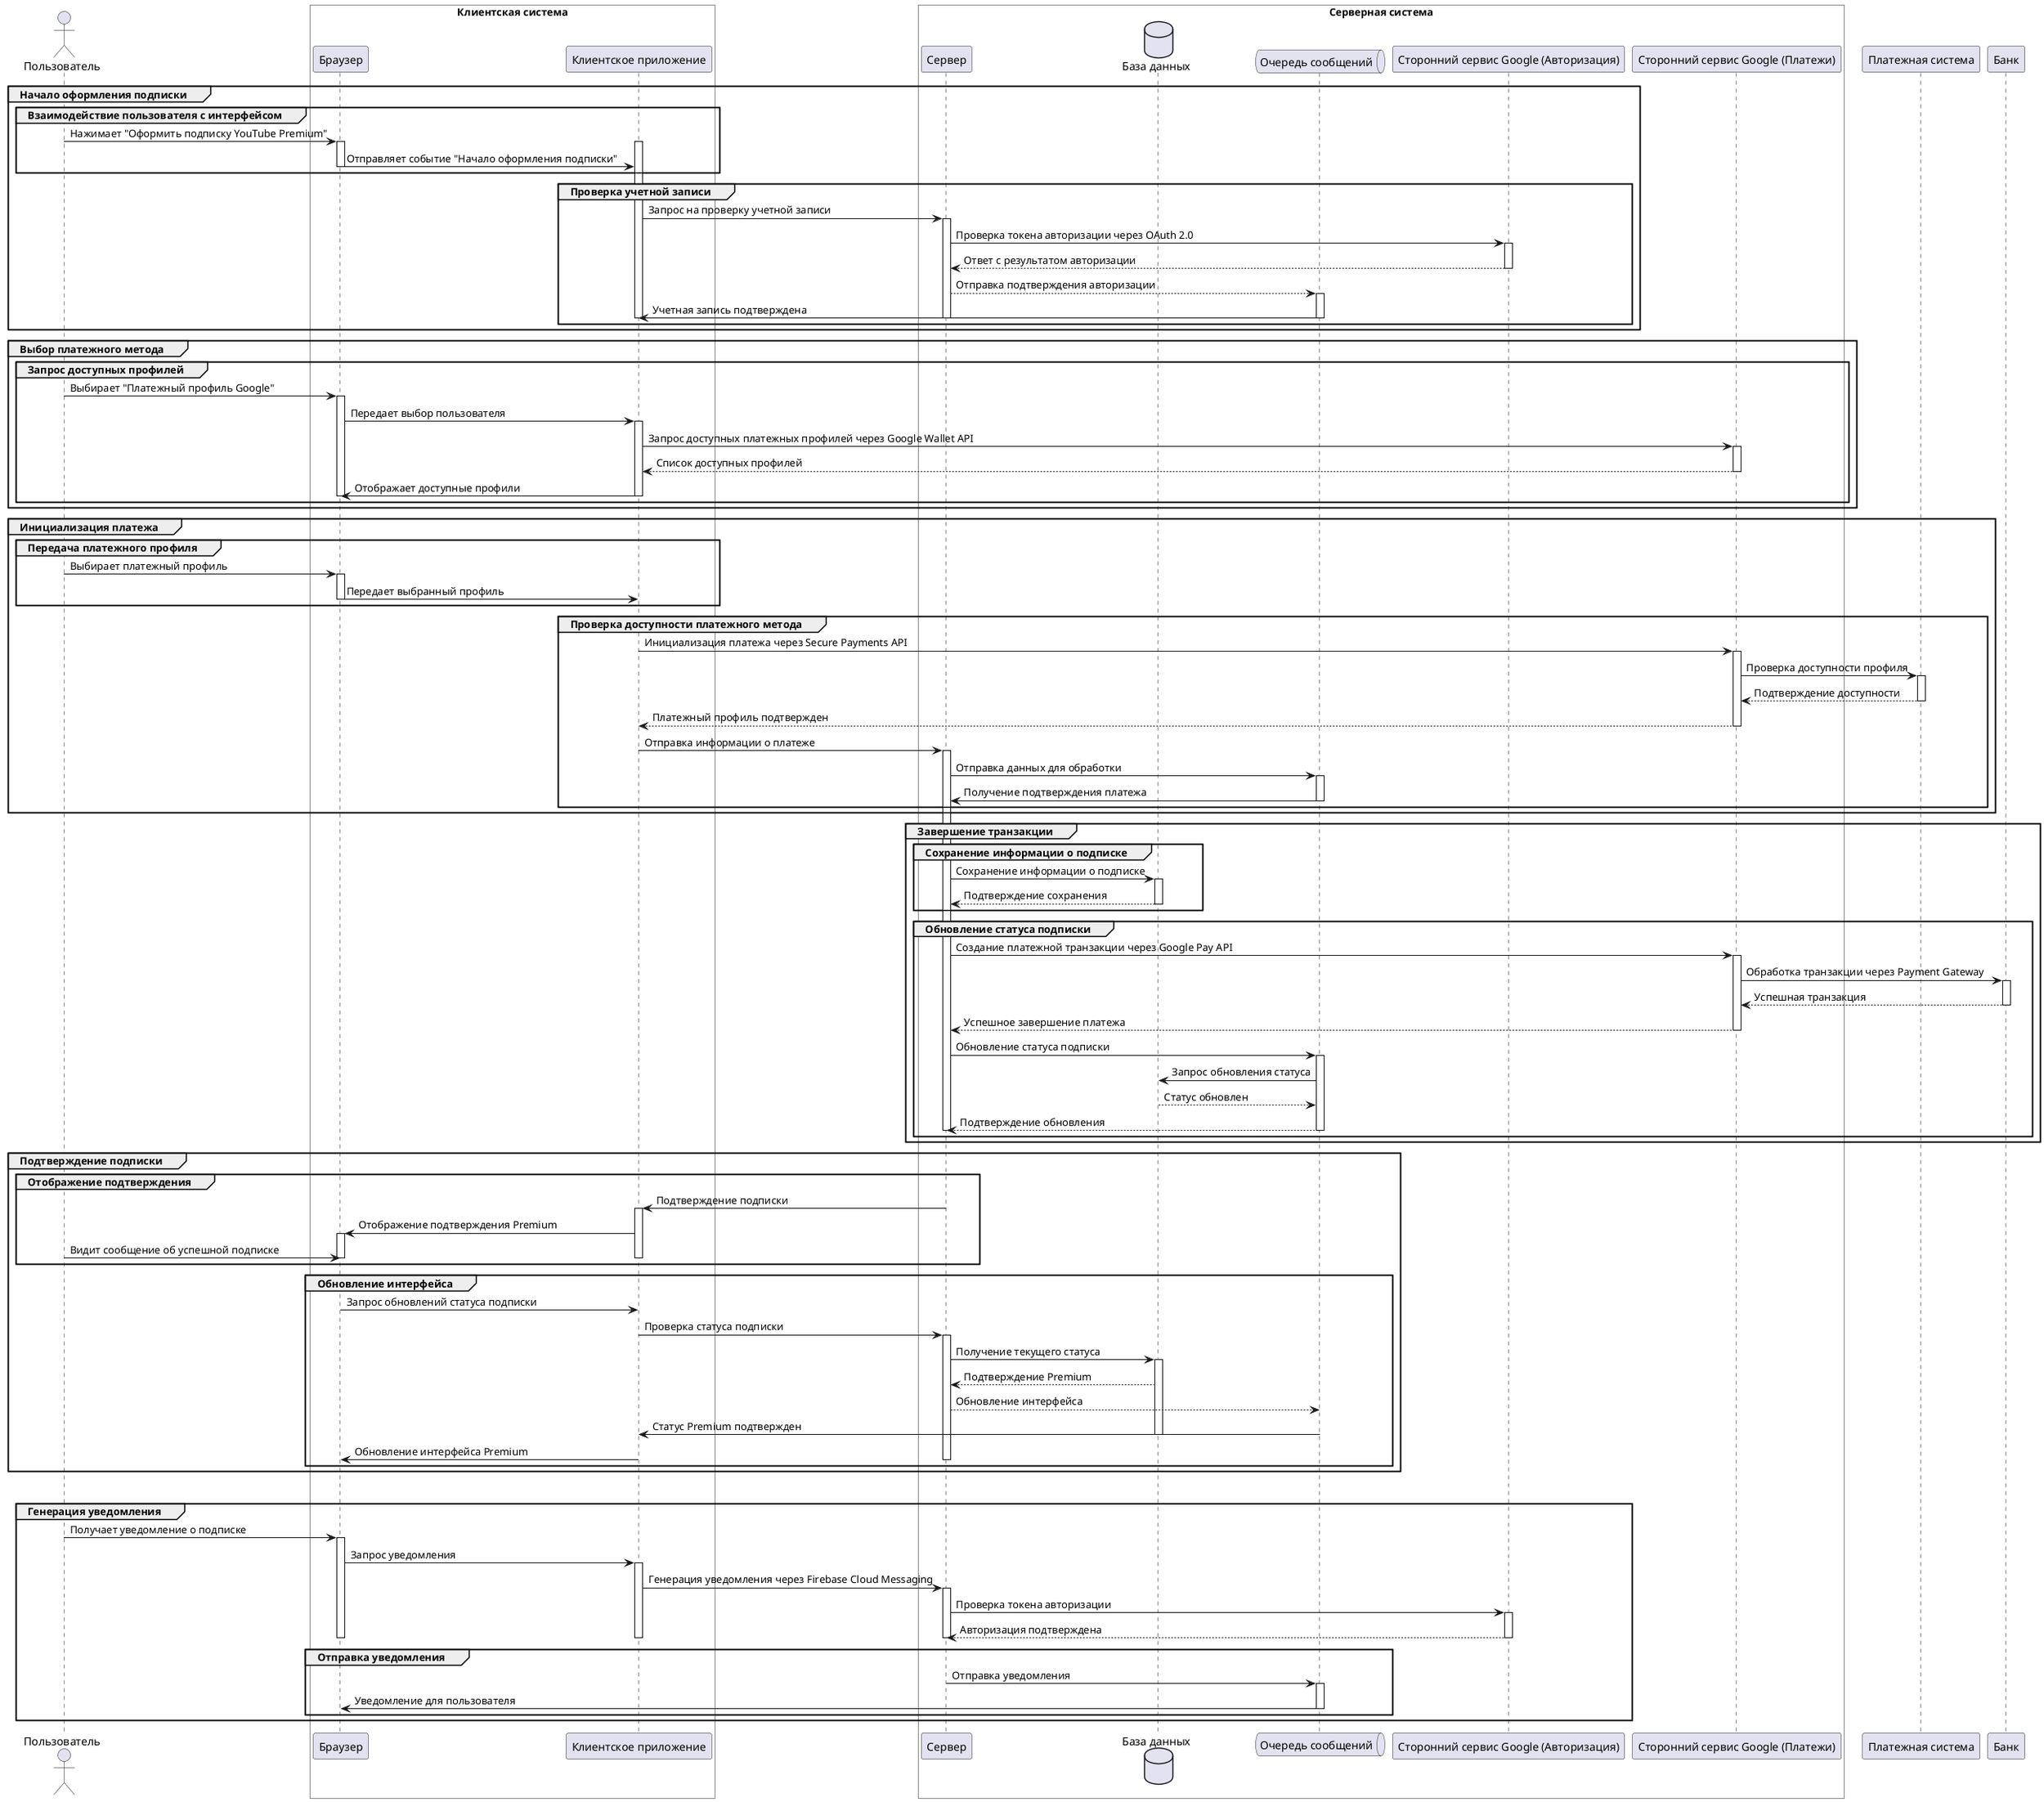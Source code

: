 @startuml Оформление подписки YouTube Premium

actor Пользователь

box "Клиентская система" #White
    participant "Браузер"
    participant "Клиентское приложение"
end box

box "Серверная система" #White
    participant "Сервер"
    database "База данных"
    queue "Очередь сообщений" as Queue
    participant "Сторонний сервис Google (Авторизация)" as GoogleAuth
    participant "Сторонний сервис Google (Платежи)" as GooglePayments
end box

participant "Платежная система"
participant "Банк"

group Начало оформления подписки
  group Взаимодействие пользователя с интерфейсом
    Пользователь -> "Браузер": Нажимает "Оформить подписку YouTube Premium"
    activate "Браузер"
    activate "Клиентское приложение"
    "Браузер" -> "Клиентское приложение": Отправляет событие "Начало оформления подписки"
    deactivate "Браузер"
  end
  group Проверка учетной записи
    "Клиентское приложение" -> "Сервер": Запрос на проверку учетной записи
    activate "Сервер"
    "Сервер" -> GoogleAuth: Проверка токена авторизации через OAuth 2.0
    activate GoogleAuth
    GoogleAuth --> "Сервер": Ответ с результатом авторизации
    deactivate GoogleAuth
    "Сервер" --> Queue: Отправка подтверждения авторизации
    activate Queue
    Queue -> "Клиентское приложение": Учетная запись подтверждена
    deactivate Queue
    deactivate "Сервер"
    deactivate "Клиентское приложение"
  end
end

group Выбор платежного метода
  group Запрос доступных профилей
    Пользователь -> "Браузер": Выбирает "Платежный профиль Google"
    activate "Браузер"
    "Браузер" -> "Клиентское приложение": Передает выбор пользователя
    activate "Клиентское приложение"
    "Клиентское приложение" -> GooglePayments: Запрос доступных платежных профилей через Google Wallet API
    activate GooglePayments
    GooglePayments --> "Клиентское приложение": Список доступных профилей
    deactivate GooglePayments
    "Клиентское приложение" -> "Браузер": Отображает доступные профили
    deactivate "Клиентское приложение"
    deactivate "Браузер"
  end
end

group Инициализация платежа
  group Передача платежного профиля
    Пользователь -> "Браузер": Выбирает платежный профиль
    activate "Браузер"
    "Браузер" -> "Клиентское приложение": Передает выбранный профиль
    deactivate "Браузер"
  end
  group Проверка доступности платежного метода
    activate "Клиентское приложение"
    "Клиентское приложение" -> GooglePayments: Инициализация платежа через Secure Payments API
    activate GooglePayments
    GooglePayments -> "Платежная система": Проверка доступности профиля
    activate "Платежная система"
    "Платежная система" --> GooglePayments: Подтверждение доступности
    deactivate "Платежная система"
    GooglePayments --> "Клиентское приложение": Платежный профиль подтвержден
    deactivate GooglePayments
    "Клиентское приложение" -> "Сервер": Отправка информации о платеже
    activate "Сервер"
    "Сервер" -> Queue: Отправка данных для обработки
    activate Queue
    Queue -> "Сервер": Получение подтверждения платежа
    deactivate Queue
  end
end

group Завершение транзакции
  group Сохранение информации о подписке
    "Сервер" -> "База данных": Сохранение информации о подписке
    activate "База данных"
    "База данных" --> "Сервер": Подтверждение сохранения
    deactivate "База данных"
  end
  group Обновление статуса подписки
    "Сервер" -> GooglePayments: Создание платежной транзакции через Google Pay API
    activate GooglePayments
    GooglePayments -> "Банк": Обработка транзакции через Payment Gateway
    activate "Банк"
    "Банк" --> GooglePayments: Успешная транзакция
    deactivate "Банк"
    GooglePayments --> "Сервер": Успешное завершение платежа
    deactivate GooglePayments
    "Сервер" -> Queue: Обновление статуса подписки
    activate Queue
    Queue -> "База данных": Запрос обновления статуса
    "База данных" --> Queue: Статус обновлен
    Queue --> "Сервер": Подтверждение обновления
    deactivate Queue
    deactivate "База данных"
    deactivate "Сервер"
  end
end

group Подтверждение подписки
  group Отображение подтверждения
    "Сервер" -> "Клиентское приложение": Подтверждение подписки
    activate "Клиентское приложение"
    "Клиентское приложение" -> "Браузер": Отображение подтверждения Premium
    activate "Браузер"
    Пользователь -> "Браузер": Видит сообщение об успешной подписке
    deactivate "Браузер"
    deactivate "Клиентское приложение"
  end
  group Обновление интерфейса
    "Браузер" -> "Клиентское приложение": Запрос обновлений статуса подписки
    "Клиентское приложение" -> "Сервер": Проверка статуса подписки
    activate "Сервер"
    "Сервер" -> "База данных": Получение текущего статуса
    activate "База данных"
    "База данных" --> "Сервер": Подтверждение Premium
    "Сервер" --> Queue: Обновление интерфейса
    Queue -> "Клиентское приложение": Статус Premium подтвержден
    deactivate Queue
    deactivate "База данных"
    "Клиентское приложение" -> "Браузер": Обновление интерфейса Premium
    deactivate "Сервер"
    deactivate "Клиентское приложение"
    deactivate "Браузер"
  end
end

group Уведомление пользователя
  group Генерация уведомления
    Пользователь -> "Браузер": Получает уведомление о подписке
    activate "Браузер"
    "Браузер" -> "Клиентское приложение": Запрос уведомления
    activate "Клиентское приложение"
    "Клиентское приложение" -> "Сервер": Генерация уведомления через Firebase Cloud Messaging
    activate "Сервер"
    "Сервер" -> GoogleAuth: Проверка токена авторизации
    activate GoogleAuth
    GoogleAuth --> "Сервер": Авторизация подтверждена
    deactivate GoogleAuth
    deactivate "Сервер"
    deactivate "Клиентское приложение"
    deactivate "Браузер"
  group Отправка уведомления
    "Сервер" -> Queue: Отправка уведомления
    activate Queue
    Queue -> "Браузер": Уведомление для пользователя
    deactivate Queue
  end
end

@enduml
